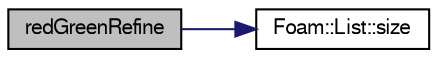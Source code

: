 digraph "redGreenRefine"
{
  bgcolor="transparent";
  edge [fontname="FreeSans",fontsize="10",labelfontname="FreeSans",labelfontsize="10"];
  node [fontname="FreeSans",fontsize="10",shape=record];
  rankdir="LR";
  Node1201 [label="redGreenRefine",height=0.2,width=0.4,color="black", fillcolor="grey75", style="filled", fontcolor="black"];
  Node1201 -> Node1202 [color="midnightblue",fontsize="10",style="solid",fontname="FreeSans"];
  Node1202 [label="Foam::List::size",height=0.2,width=0.4,color="black",URL="$a25694.html#a8a5f6fa29bd4b500caf186f60245b384",tooltip="Override size to be inconsistent with allocated storage. "];
}
